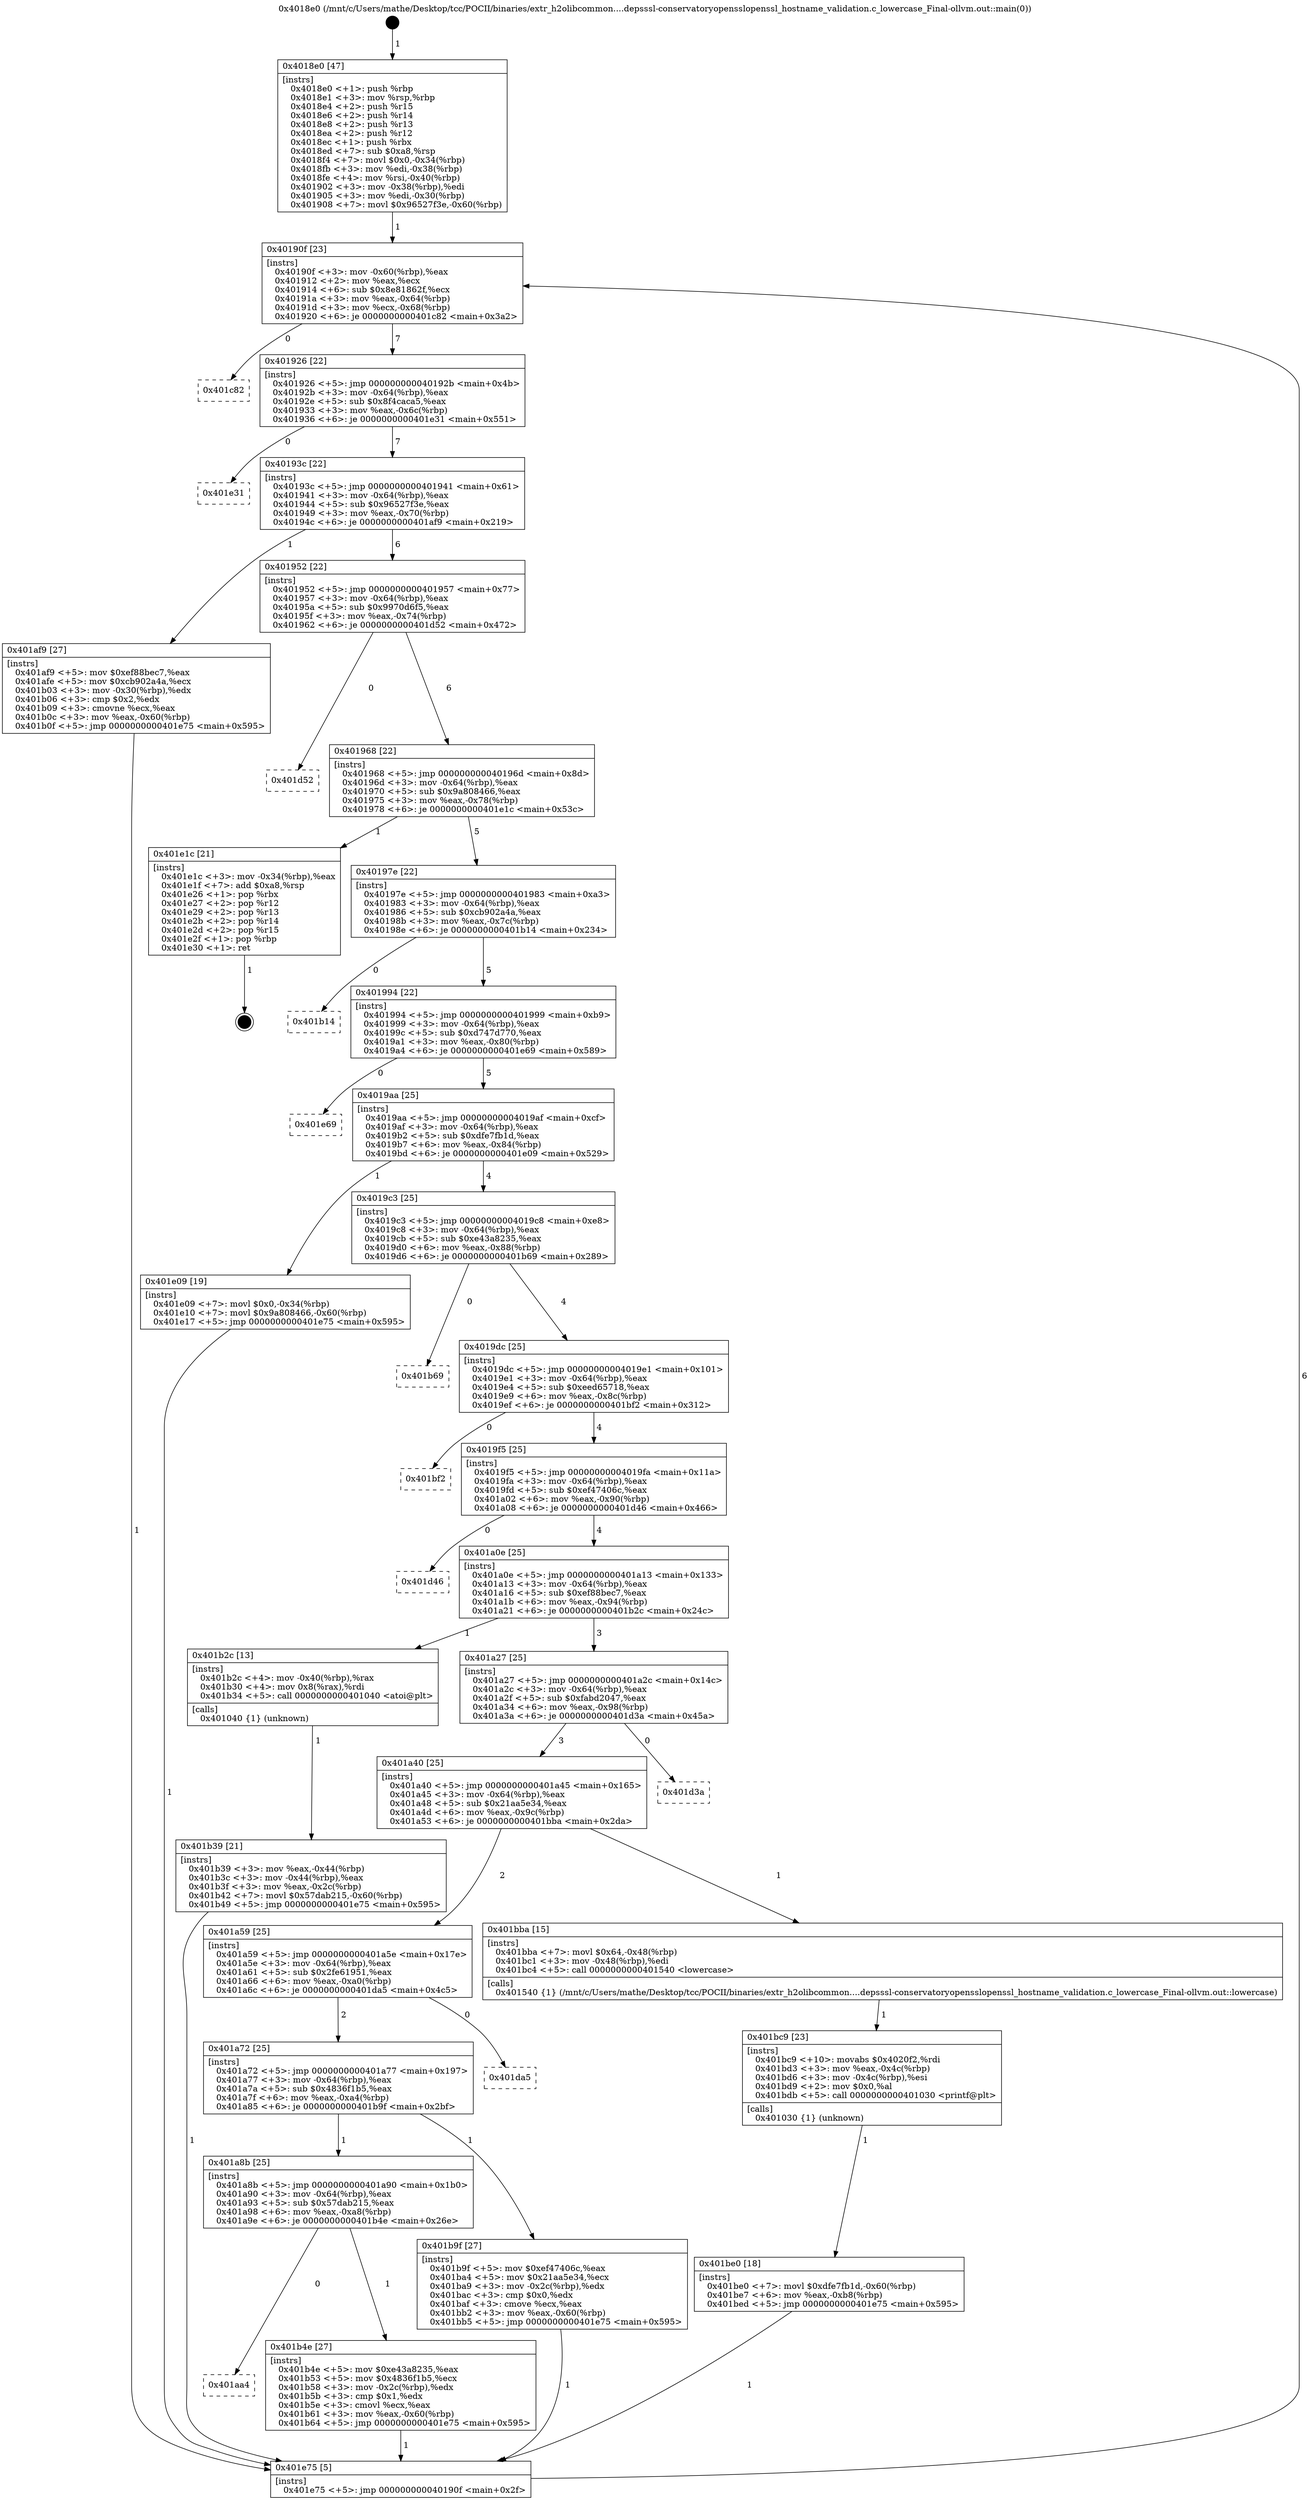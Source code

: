 digraph "0x4018e0" {
  label = "0x4018e0 (/mnt/c/Users/mathe/Desktop/tcc/POCII/binaries/extr_h2olibcommon....depsssl-conservatoryopensslopenssl_hostname_validation.c_lowercase_Final-ollvm.out::main(0))"
  labelloc = "t"
  node[shape=record]

  Entry [label="",width=0.3,height=0.3,shape=circle,fillcolor=black,style=filled]
  "0x40190f" [label="{
     0x40190f [23]\l
     | [instrs]\l
     &nbsp;&nbsp;0x40190f \<+3\>: mov -0x60(%rbp),%eax\l
     &nbsp;&nbsp;0x401912 \<+2\>: mov %eax,%ecx\l
     &nbsp;&nbsp;0x401914 \<+6\>: sub $0x8e81862f,%ecx\l
     &nbsp;&nbsp;0x40191a \<+3\>: mov %eax,-0x64(%rbp)\l
     &nbsp;&nbsp;0x40191d \<+3\>: mov %ecx,-0x68(%rbp)\l
     &nbsp;&nbsp;0x401920 \<+6\>: je 0000000000401c82 \<main+0x3a2\>\l
  }"]
  "0x401c82" [label="{
     0x401c82\l
  }", style=dashed]
  "0x401926" [label="{
     0x401926 [22]\l
     | [instrs]\l
     &nbsp;&nbsp;0x401926 \<+5\>: jmp 000000000040192b \<main+0x4b\>\l
     &nbsp;&nbsp;0x40192b \<+3\>: mov -0x64(%rbp),%eax\l
     &nbsp;&nbsp;0x40192e \<+5\>: sub $0x8f4caca5,%eax\l
     &nbsp;&nbsp;0x401933 \<+3\>: mov %eax,-0x6c(%rbp)\l
     &nbsp;&nbsp;0x401936 \<+6\>: je 0000000000401e31 \<main+0x551\>\l
  }"]
  Exit [label="",width=0.3,height=0.3,shape=circle,fillcolor=black,style=filled,peripheries=2]
  "0x401e31" [label="{
     0x401e31\l
  }", style=dashed]
  "0x40193c" [label="{
     0x40193c [22]\l
     | [instrs]\l
     &nbsp;&nbsp;0x40193c \<+5\>: jmp 0000000000401941 \<main+0x61\>\l
     &nbsp;&nbsp;0x401941 \<+3\>: mov -0x64(%rbp),%eax\l
     &nbsp;&nbsp;0x401944 \<+5\>: sub $0x96527f3e,%eax\l
     &nbsp;&nbsp;0x401949 \<+3\>: mov %eax,-0x70(%rbp)\l
     &nbsp;&nbsp;0x40194c \<+6\>: je 0000000000401af9 \<main+0x219\>\l
  }"]
  "0x401be0" [label="{
     0x401be0 [18]\l
     | [instrs]\l
     &nbsp;&nbsp;0x401be0 \<+7\>: movl $0xdfe7fb1d,-0x60(%rbp)\l
     &nbsp;&nbsp;0x401be7 \<+6\>: mov %eax,-0xb8(%rbp)\l
     &nbsp;&nbsp;0x401bed \<+5\>: jmp 0000000000401e75 \<main+0x595\>\l
  }"]
  "0x401af9" [label="{
     0x401af9 [27]\l
     | [instrs]\l
     &nbsp;&nbsp;0x401af9 \<+5\>: mov $0xef88bec7,%eax\l
     &nbsp;&nbsp;0x401afe \<+5\>: mov $0xcb902a4a,%ecx\l
     &nbsp;&nbsp;0x401b03 \<+3\>: mov -0x30(%rbp),%edx\l
     &nbsp;&nbsp;0x401b06 \<+3\>: cmp $0x2,%edx\l
     &nbsp;&nbsp;0x401b09 \<+3\>: cmovne %ecx,%eax\l
     &nbsp;&nbsp;0x401b0c \<+3\>: mov %eax,-0x60(%rbp)\l
     &nbsp;&nbsp;0x401b0f \<+5\>: jmp 0000000000401e75 \<main+0x595\>\l
  }"]
  "0x401952" [label="{
     0x401952 [22]\l
     | [instrs]\l
     &nbsp;&nbsp;0x401952 \<+5\>: jmp 0000000000401957 \<main+0x77\>\l
     &nbsp;&nbsp;0x401957 \<+3\>: mov -0x64(%rbp),%eax\l
     &nbsp;&nbsp;0x40195a \<+5\>: sub $0x9970d6f5,%eax\l
     &nbsp;&nbsp;0x40195f \<+3\>: mov %eax,-0x74(%rbp)\l
     &nbsp;&nbsp;0x401962 \<+6\>: je 0000000000401d52 \<main+0x472\>\l
  }"]
  "0x401e75" [label="{
     0x401e75 [5]\l
     | [instrs]\l
     &nbsp;&nbsp;0x401e75 \<+5\>: jmp 000000000040190f \<main+0x2f\>\l
  }"]
  "0x4018e0" [label="{
     0x4018e0 [47]\l
     | [instrs]\l
     &nbsp;&nbsp;0x4018e0 \<+1\>: push %rbp\l
     &nbsp;&nbsp;0x4018e1 \<+3\>: mov %rsp,%rbp\l
     &nbsp;&nbsp;0x4018e4 \<+2\>: push %r15\l
     &nbsp;&nbsp;0x4018e6 \<+2\>: push %r14\l
     &nbsp;&nbsp;0x4018e8 \<+2\>: push %r13\l
     &nbsp;&nbsp;0x4018ea \<+2\>: push %r12\l
     &nbsp;&nbsp;0x4018ec \<+1\>: push %rbx\l
     &nbsp;&nbsp;0x4018ed \<+7\>: sub $0xa8,%rsp\l
     &nbsp;&nbsp;0x4018f4 \<+7\>: movl $0x0,-0x34(%rbp)\l
     &nbsp;&nbsp;0x4018fb \<+3\>: mov %edi,-0x38(%rbp)\l
     &nbsp;&nbsp;0x4018fe \<+4\>: mov %rsi,-0x40(%rbp)\l
     &nbsp;&nbsp;0x401902 \<+3\>: mov -0x38(%rbp),%edi\l
     &nbsp;&nbsp;0x401905 \<+3\>: mov %edi,-0x30(%rbp)\l
     &nbsp;&nbsp;0x401908 \<+7\>: movl $0x96527f3e,-0x60(%rbp)\l
  }"]
  "0x401bc9" [label="{
     0x401bc9 [23]\l
     | [instrs]\l
     &nbsp;&nbsp;0x401bc9 \<+10\>: movabs $0x4020f2,%rdi\l
     &nbsp;&nbsp;0x401bd3 \<+3\>: mov %eax,-0x4c(%rbp)\l
     &nbsp;&nbsp;0x401bd6 \<+3\>: mov -0x4c(%rbp),%esi\l
     &nbsp;&nbsp;0x401bd9 \<+2\>: mov $0x0,%al\l
     &nbsp;&nbsp;0x401bdb \<+5\>: call 0000000000401030 \<printf@plt\>\l
     | [calls]\l
     &nbsp;&nbsp;0x401030 \{1\} (unknown)\l
  }"]
  "0x401d52" [label="{
     0x401d52\l
  }", style=dashed]
  "0x401968" [label="{
     0x401968 [22]\l
     | [instrs]\l
     &nbsp;&nbsp;0x401968 \<+5\>: jmp 000000000040196d \<main+0x8d\>\l
     &nbsp;&nbsp;0x40196d \<+3\>: mov -0x64(%rbp),%eax\l
     &nbsp;&nbsp;0x401970 \<+5\>: sub $0x9a808466,%eax\l
     &nbsp;&nbsp;0x401975 \<+3\>: mov %eax,-0x78(%rbp)\l
     &nbsp;&nbsp;0x401978 \<+6\>: je 0000000000401e1c \<main+0x53c\>\l
  }"]
  "0x401aa4" [label="{
     0x401aa4\l
  }", style=dashed]
  "0x401e1c" [label="{
     0x401e1c [21]\l
     | [instrs]\l
     &nbsp;&nbsp;0x401e1c \<+3\>: mov -0x34(%rbp),%eax\l
     &nbsp;&nbsp;0x401e1f \<+7\>: add $0xa8,%rsp\l
     &nbsp;&nbsp;0x401e26 \<+1\>: pop %rbx\l
     &nbsp;&nbsp;0x401e27 \<+2\>: pop %r12\l
     &nbsp;&nbsp;0x401e29 \<+2\>: pop %r13\l
     &nbsp;&nbsp;0x401e2b \<+2\>: pop %r14\l
     &nbsp;&nbsp;0x401e2d \<+2\>: pop %r15\l
     &nbsp;&nbsp;0x401e2f \<+1\>: pop %rbp\l
     &nbsp;&nbsp;0x401e30 \<+1\>: ret\l
  }"]
  "0x40197e" [label="{
     0x40197e [22]\l
     | [instrs]\l
     &nbsp;&nbsp;0x40197e \<+5\>: jmp 0000000000401983 \<main+0xa3\>\l
     &nbsp;&nbsp;0x401983 \<+3\>: mov -0x64(%rbp),%eax\l
     &nbsp;&nbsp;0x401986 \<+5\>: sub $0xcb902a4a,%eax\l
     &nbsp;&nbsp;0x40198b \<+3\>: mov %eax,-0x7c(%rbp)\l
     &nbsp;&nbsp;0x40198e \<+6\>: je 0000000000401b14 \<main+0x234\>\l
  }"]
  "0x401b4e" [label="{
     0x401b4e [27]\l
     | [instrs]\l
     &nbsp;&nbsp;0x401b4e \<+5\>: mov $0xe43a8235,%eax\l
     &nbsp;&nbsp;0x401b53 \<+5\>: mov $0x4836f1b5,%ecx\l
     &nbsp;&nbsp;0x401b58 \<+3\>: mov -0x2c(%rbp),%edx\l
     &nbsp;&nbsp;0x401b5b \<+3\>: cmp $0x1,%edx\l
     &nbsp;&nbsp;0x401b5e \<+3\>: cmovl %ecx,%eax\l
     &nbsp;&nbsp;0x401b61 \<+3\>: mov %eax,-0x60(%rbp)\l
     &nbsp;&nbsp;0x401b64 \<+5\>: jmp 0000000000401e75 \<main+0x595\>\l
  }"]
  "0x401b14" [label="{
     0x401b14\l
  }", style=dashed]
  "0x401994" [label="{
     0x401994 [22]\l
     | [instrs]\l
     &nbsp;&nbsp;0x401994 \<+5\>: jmp 0000000000401999 \<main+0xb9\>\l
     &nbsp;&nbsp;0x401999 \<+3\>: mov -0x64(%rbp),%eax\l
     &nbsp;&nbsp;0x40199c \<+5\>: sub $0xd747d770,%eax\l
     &nbsp;&nbsp;0x4019a1 \<+3\>: mov %eax,-0x80(%rbp)\l
     &nbsp;&nbsp;0x4019a4 \<+6\>: je 0000000000401e69 \<main+0x589\>\l
  }"]
  "0x401a8b" [label="{
     0x401a8b [25]\l
     | [instrs]\l
     &nbsp;&nbsp;0x401a8b \<+5\>: jmp 0000000000401a90 \<main+0x1b0\>\l
     &nbsp;&nbsp;0x401a90 \<+3\>: mov -0x64(%rbp),%eax\l
     &nbsp;&nbsp;0x401a93 \<+5\>: sub $0x57dab215,%eax\l
     &nbsp;&nbsp;0x401a98 \<+6\>: mov %eax,-0xa8(%rbp)\l
     &nbsp;&nbsp;0x401a9e \<+6\>: je 0000000000401b4e \<main+0x26e\>\l
  }"]
  "0x401e69" [label="{
     0x401e69\l
  }", style=dashed]
  "0x4019aa" [label="{
     0x4019aa [25]\l
     | [instrs]\l
     &nbsp;&nbsp;0x4019aa \<+5\>: jmp 00000000004019af \<main+0xcf\>\l
     &nbsp;&nbsp;0x4019af \<+3\>: mov -0x64(%rbp),%eax\l
     &nbsp;&nbsp;0x4019b2 \<+5\>: sub $0xdfe7fb1d,%eax\l
     &nbsp;&nbsp;0x4019b7 \<+6\>: mov %eax,-0x84(%rbp)\l
     &nbsp;&nbsp;0x4019bd \<+6\>: je 0000000000401e09 \<main+0x529\>\l
  }"]
  "0x401b9f" [label="{
     0x401b9f [27]\l
     | [instrs]\l
     &nbsp;&nbsp;0x401b9f \<+5\>: mov $0xef47406c,%eax\l
     &nbsp;&nbsp;0x401ba4 \<+5\>: mov $0x21aa5e34,%ecx\l
     &nbsp;&nbsp;0x401ba9 \<+3\>: mov -0x2c(%rbp),%edx\l
     &nbsp;&nbsp;0x401bac \<+3\>: cmp $0x0,%edx\l
     &nbsp;&nbsp;0x401baf \<+3\>: cmove %ecx,%eax\l
     &nbsp;&nbsp;0x401bb2 \<+3\>: mov %eax,-0x60(%rbp)\l
     &nbsp;&nbsp;0x401bb5 \<+5\>: jmp 0000000000401e75 \<main+0x595\>\l
  }"]
  "0x401e09" [label="{
     0x401e09 [19]\l
     | [instrs]\l
     &nbsp;&nbsp;0x401e09 \<+7\>: movl $0x0,-0x34(%rbp)\l
     &nbsp;&nbsp;0x401e10 \<+7\>: movl $0x9a808466,-0x60(%rbp)\l
     &nbsp;&nbsp;0x401e17 \<+5\>: jmp 0000000000401e75 \<main+0x595\>\l
  }"]
  "0x4019c3" [label="{
     0x4019c3 [25]\l
     | [instrs]\l
     &nbsp;&nbsp;0x4019c3 \<+5\>: jmp 00000000004019c8 \<main+0xe8\>\l
     &nbsp;&nbsp;0x4019c8 \<+3\>: mov -0x64(%rbp),%eax\l
     &nbsp;&nbsp;0x4019cb \<+5\>: sub $0xe43a8235,%eax\l
     &nbsp;&nbsp;0x4019d0 \<+6\>: mov %eax,-0x88(%rbp)\l
     &nbsp;&nbsp;0x4019d6 \<+6\>: je 0000000000401b69 \<main+0x289\>\l
  }"]
  "0x401a72" [label="{
     0x401a72 [25]\l
     | [instrs]\l
     &nbsp;&nbsp;0x401a72 \<+5\>: jmp 0000000000401a77 \<main+0x197\>\l
     &nbsp;&nbsp;0x401a77 \<+3\>: mov -0x64(%rbp),%eax\l
     &nbsp;&nbsp;0x401a7a \<+5\>: sub $0x4836f1b5,%eax\l
     &nbsp;&nbsp;0x401a7f \<+6\>: mov %eax,-0xa4(%rbp)\l
     &nbsp;&nbsp;0x401a85 \<+6\>: je 0000000000401b9f \<main+0x2bf\>\l
  }"]
  "0x401b69" [label="{
     0x401b69\l
  }", style=dashed]
  "0x4019dc" [label="{
     0x4019dc [25]\l
     | [instrs]\l
     &nbsp;&nbsp;0x4019dc \<+5\>: jmp 00000000004019e1 \<main+0x101\>\l
     &nbsp;&nbsp;0x4019e1 \<+3\>: mov -0x64(%rbp),%eax\l
     &nbsp;&nbsp;0x4019e4 \<+5\>: sub $0xeed65718,%eax\l
     &nbsp;&nbsp;0x4019e9 \<+6\>: mov %eax,-0x8c(%rbp)\l
     &nbsp;&nbsp;0x4019ef \<+6\>: je 0000000000401bf2 \<main+0x312\>\l
  }"]
  "0x401da5" [label="{
     0x401da5\l
  }", style=dashed]
  "0x401bf2" [label="{
     0x401bf2\l
  }", style=dashed]
  "0x4019f5" [label="{
     0x4019f5 [25]\l
     | [instrs]\l
     &nbsp;&nbsp;0x4019f5 \<+5\>: jmp 00000000004019fa \<main+0x11a\>\l
     &nbsp;&nbsp;0x4019fa \<+3\>: mov -0x64(%rbp),%eax\l
     &nbsp;&nbsp;0x4019fd \<+5\>: sub $0xef47406c,%eax\l
     &nbsp;&nbsp;0x401a02 \<+6\>: mov %eax,-0x90(%rbp)\l
     &nbsp;&nbsp;0x401a08 \<+6\>: je 0000000000401d46 \<main+0x466\>\l
  }"]
  "0x401a59" [label="{
     0x401a59 [25]\l
     | [instrs]\l
     &nbsp;&nbsp;0x401a59 \<+5\>: jmp 0000000000401a5e \<main+0x17e\>\l
     &nbsp;&nbsp;0x401a5e \<+3\>: mov -0x64(%rbp),%eax\l
     &nbsp;&nbsp;0x401a61 \<+5\>: sub $0x2fe61951,%eax\l
     &nbsp;&nbsp;0x401a66 \<+6\>: mov %eax,-0xa0(%rbp)\l
     &nbsp;&nbsp;0x401a6c \<+6\>: je 0000000000401da5 \<main+0x4c5\>\l
  }"]
  "0x401d46" [label="{
     0x401d46\l
  }", style=dashed]
  "0x401a0e" [label="{
     0x401a0e [25]\l
     | [instrs]\l
     &nbsp;&nbsp;0x401a0e \<+5\>: jmp 0000000000401a13 \<main+0x133\>\l
     &nbsp;&nbsp;0x401a13 \<+3\>: mov -0x64(%rbp),%eax\l
     &nbsp;&nbsp;0x401a16 \<+5\>: sub $0xef88bec7,%eax\l
     &nbsp;&nbsp;0x401a1b \<+6\>: mov %eax,-0x94(%rbp)\l
     &nbsp;&nbsp;0x401a21 \<+6\>: je 0000000000401b2c \<main+0x24c\>\l
  }"]
  "0x401bba" [label="{
     0x401bba [15]\l
     | [instrs]\l
     &nbsp;&nbsp;0x401bba \<+7\>: movl $0x64,-0x48(%rbp)\l
     &nbsp;&nbsp;0x401bc1 \<+3\>: mov -0x48(%rbp),%edi\l
     &nbsp;&nbsp;0x401bc4 \<+5\>: call 0000000000401540 \<lowercase\>\l
     | [calls]\l
     &nbsp;&nbsp;0x401540 \{1\} (/mnt/c/Users/mathe/Desktop/tcc/POCII/binaries/extr_h2olibcommon....depsssl-conservatoryopensslopenssl_hostname_validation.c_lowercase_Final-ollvm.out::lowercase)\l
  }"]
  "0x401b2c" [label="{
     0x401b2c [13]\l
     | [instrs]\l
     &nbsp;&nbsp;0x401b2c \<+4\>: mov -0x40(%rbp),%rax\l
     &nbsp;&nbsp;0x401b30 \<+4\>: mov 0x8(%rax),%rdi\l
     &nbsp;&nbsp;0x401b34 \<+5\>: call 0000000000401040 \<atoi@plt\>\l
     | [calls]\l
     &nbsp;&nbsp;0x401040 \{1\} (unknown)\l
  }"]
  "0x401a27" [label="{
     0x401a27 [25]\l
     | [instrs]\l
     &nbsp;&nbsp;0x401a27 \<+5\>: jmp 0000000000401a2c \<main+0x14c\>\l
     &nbsp;&nbsp;0x401a2c \<+3\>: mov -0x64(%rbp),%eax\l
     &nbsp;&nbsp;0x401a2f \<+5\>: sub $0xfabd2047,%eax\l
     &nbsp;&nbsp;0x401a34 \<+6\>: mov %eax,-0x98(%rbp)\l
     &nbsp;&nbsp;0x401a3a \<+6\>: je 0000000000401d3a \<main+0x45a\>\l
  }"]
  "0x401b39" [label="{
     0x401b39 [21]\l
     | [instrs]\l
     &nbsp;&nbsp;0x401b39 \<+3\>: mov %eax,-0x44(%rbp)\l
     &nbsp;&nbsp;0x401b3c \<+3\>: mov -0x44(%rbp),%eax\l
     &nbsp;&nbsp;0x401b3f \<+3\>: mov %eax,-0x2c(%rbp)\l
     &nbsp;&nbsp;0x401b42 \<+7\>: movl $0x57dab215,-0x60(%rbp)\l
     &nbsp;&nbsp;0x401b49 \<+5\>: jmp 0000000000401e75 \<main+0x595\>\l
  }"]
  "0x401a40" [label="{
     0x401a40 [25]\l
     | [instrs]\l
     &nbsp;&nbsp;0x401a40 \<+5\>: jmp 0000000000401a45 \<main+0x165\>\l
     &nbsp;&nbsp;0x401a45 \<+3\>: mov -0x64(%rbp),%eax\l
     &nbsp;&nbsp;0x401a48 \<+5\>: sub $0x21aa5e34,%eax\l
     &nbsp;&nbsp;0x401a4d \<+6\>: mov %eax,-0x9c(%rbp)\l
     &nbsp;&nbsp;0x401a53 \<+6\>: je 0000000000401bba \<main+0x2da\>\l
  }"]
  "0x401d3a" [label="{
     0x401d3a\l
  }", style=dashed]
  Entry -> "0x4018e0" [label=" 1"]
  "0x40190f" -> "0x401c82" [label=" 0"]
  "0x40190f" -> "0x401926" [label=" 7"]
  "0x401e1c" -> Exit [label=" 1"]
  "0x401926" -> "0x401e31" [label=" 0"]
  "0x401926" -> "0x40193c" [label=" 7"]
  "0x401e09" -> "0x401e75" [label=" 1"]
  "0x40193c" -> "0x401af9" [label=" 1"]
  "0x40193c" -> "0x401952" [label=" 6"]
  "0x401af9" -> "0x401e75" [label=" 1"]
  "0x4018e0" -> "0x40190f" [label=" 1"]
  "0x401e75" -> "0x40190f" [label=" 6"]
  "0x401be0" -> "0x401e75" [label=" 1"]
  "0x401952" -> "0x401d52" [label=" 0"]
  "0x401952" -> "0x401968" [label=" 6"]
  "0x401bc9" -> "0x401be0" [label=" 1"]
  "0x401968" -> "0x401e1c" [label=" 1"]
  "0x401968" -> "0x40197e" [label=" 5"]
  "0x401bba" -> "0x401bc9" [label=" 1"]
  "0x40197e" -> "0x401b14" [label=" 0"]
  "0x40197e" -> "0x401994" [label=" 5"]
  "0x401b9f" -> "0x401e75" [label=" 1"]
  "0x401994" -> "0x401e69" [label=" 0"]
  "0x401994" -> "0x4019aa" [label=" 5"]
  "0x401a8b" -> "0x401aa4" [label=" 0"]
  "0x4019aa" -> "0x401e09" [label=" 1"]
  "0x4019aa" -> "0x4019c3" [label=" 4"]
  "0x401a8b" -> "0x401b4e" [label=" 1"]
  "0x4019c3" -> "0x401b69" [label=" 0"]
  "0x4019c3" -> "0x4019dc" [label=" 4"]
  "0x401a72" -> "0x401a8b" [label=" 1"]
  "0x4019dc" -> "0x401bf2" [label=" 0"]
  "0x4019dc" -> "0x4019f5" [label=" 4"]
  "0x401a72" -> "0x401b9f" [label=" 1"]
  "0x4019f5" -> "0x401d46" [label=" 0"]
  "0x4019f5" -> "0x401a0e" [label=" 4"]
  "0x401a59" -> "0x401a72" [label=" 2"]
  "0x401a0e" -> "0x401b2c" [label=" 1"]
  "0x401a0e" -> "0x401a27" [label=" 3"]
  "0x401b2c" -> "0x401b39" [label=" 1"]
  "0x401b39" -> "0x401e75" [label=" 1"]
  "0x401a59" -> "0x401da5" [label=" 0"]
  "0x401a27" -> "0x401d3a" [label=" 0"]
  "0x401a27" -> "0x401a40" [label=" 3"]
  "0x401b4e" -> "0x401e75" [label=" 1"]
  "0x401a40" -> "0x401bba" [label=" 1"]
  "0x401a40" -> "0x401a59" [label=" 2"]
}
